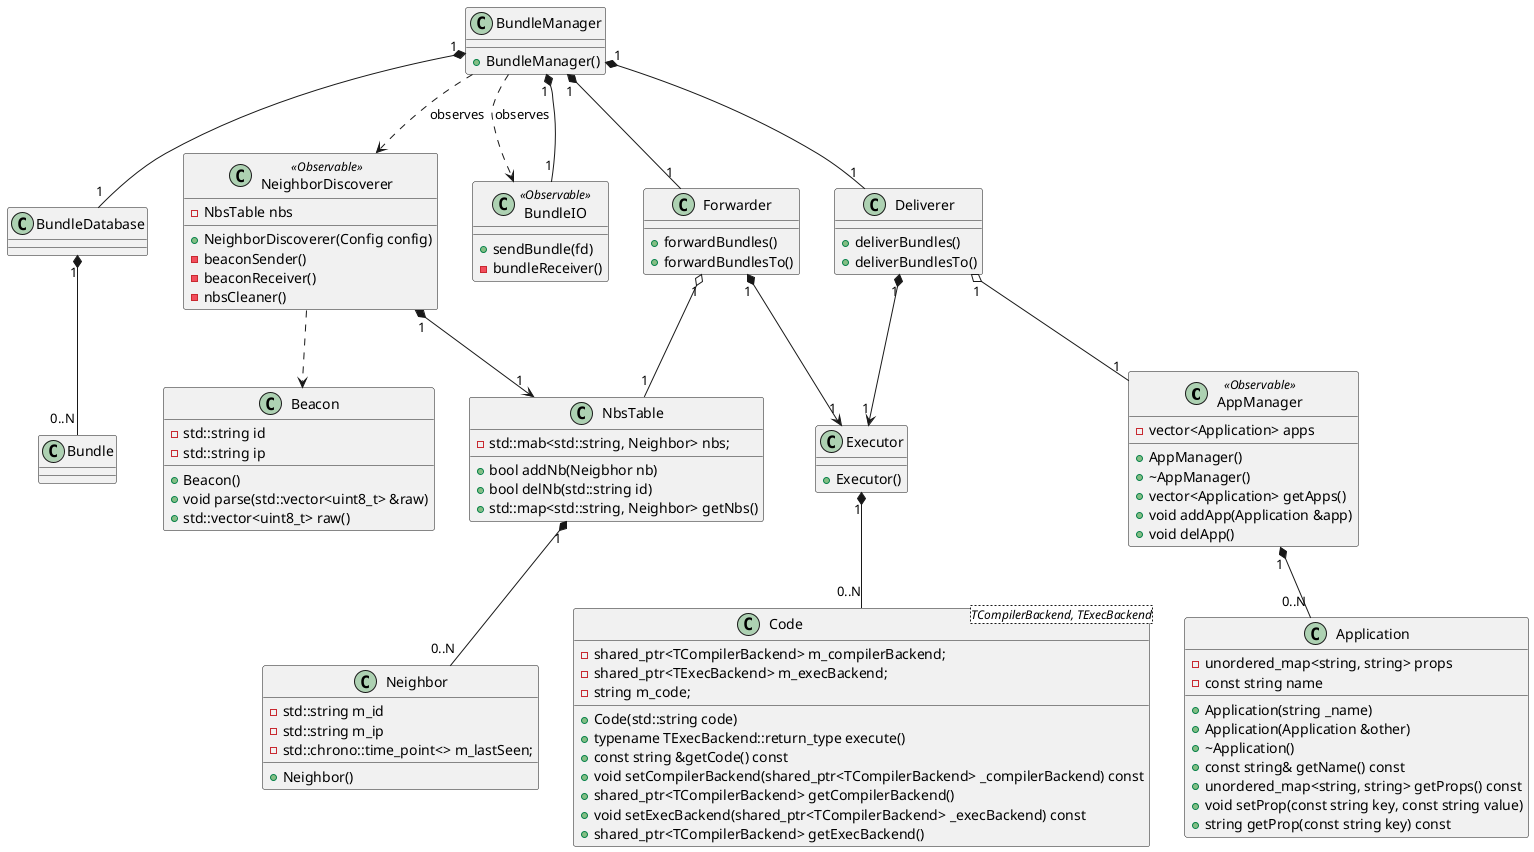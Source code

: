 @startuml

''' Simple observer patter '''

'class Observable {
'    - std::map<Event, std::vector<std::function<void()>>>
'    + registerObserver();
'    + notify()
'}

''' End Simple observer pattern '''

'''' AppManager ''''

class AppManager <<Observable>> {
    + AppManager()
    + ~AppManager()
    + vector<Application> getApps()
    + void addApp(Application &app)
    + void delApp()
    - vector<Application> apps
}

class Application {
    + Application(string _name)
    + Application(Application &other)
    + ~Application()
    + const string& getName() const
    + unordered_map<string, string> getProps() const
    + void setProp(const string key, const string value)
    + string getProp(const string key) const
    - unordered_map<string, string> props
    - const string name
}

AppManager "1" *-- "0..N" Application

'''' End applicationManager ''''


'''' Executor ''''

class Executor {
    + Executor()
}

class Code<TCompilerBackend, TExecBackend> {
    + Code(std::string code)
    + typename TExecBackend::return_type execute()
    + const string &getCode() const
    + void setCompilerBackend(shared_ptr<TCompilerBackend> _compilerBackend) const
    + shared_ptr<TCompilerBackend> getCompilerBackend()
    + void setExecBackend(shared_ptr<TCompilerBackend> _execBackend) const
    + shared_ptr<TCompilerBackend> getExecBackend()
    - shared_ptr<TCompilerBackend> m_compilerBackend;
    - shared_ptr<TExecBackend> m_execBackend;
    - string m_code;
}

Executor "1" *-- "0..N" Code

''''' End executor ''''


''''' NeighborDiscoverer  ''''
class Neighbor {
    + Neighbor()
    - std::string m_id
    - std::string m_ip
    - std::chrono::time_point<> m_lastSeen;
}

class NbsTable {
    - std::mab<std::string, Neighbor> nbs;
    + bool addNb(Neigbhor nb)
    + bool delNb(std::string id)
    + std::map<std::string, Neighbor> getNbs()
}

NbsTable "1" *-- "0..N" Neighbor

class NeighborDiscoverer <<Observable>> {
    + NeighborDiscoverer(Config config)
    - NbsTable nbs
    - beaconSender()
    - beaconReceiver()
    - nbsCleaner()
}

NeighborDiscoverer "1" *--> "1" NbsTable
' NeighborDiscoverer ..> Neighbor

class Beacon {
    + Beacon()
    - std::string id
    - std::string ip
    + void parse(std::vector<uint8_t> &raw)
    + std::vector<uint8_t> raw()
}

' NeighborDiscoverer ..> Executor
NeighborDiscoverer ..> Beacon

''''' End NeighborDiscoverer ''''



'''' BundleManager ''''

class BundleDatabase {
}

BundleDatabase "1" *-- "0..N" Bundle

class BundleIO <<Observable>> {
    + sendBundle(fd)
    - bundleReceiver()
}

' BundleIO ..> Bundle
' BundleIO o-- BundleDatabase

class Deliverer {
    + deliverBundles()
    + deliverBundlesTo()
}

' Deliverer ..> Application
Deliverer "1" o-- "1" AppManager 
Deliverer "1" *--> "1" Executor

class Forwarder {
    + forwardBundles()
    + forwardBundlesTo()
}

' Forwarder ..> Neighbor
Forwarder "1" o-- "1" NbsTable
Forwarder "1" *--> "1" Executor

class BundleManager {
 + BundleManager()
}

BundleManager ..> NeighborDiscoverer : observes
' BundleManager ..> AppManager : observes
BundleManager ..> BundleIO : observes

BundleManager "1" *-- "1" BundleIO
BundleManager "1" *-- "1" BundleDatabase

BundleManager "1" *-- "1" Deliverer
BundleManager "1" *-- "1" Forwarder

'''' End BundleManager ''''

@enduml
